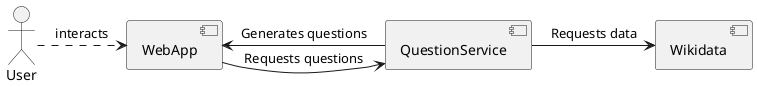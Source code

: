 @startuml BusinessContext

actor User
component  WebApp
component QuestionService
component Wikidata

User .right.> WebApp : interacts
WebApp -right-> QuestionService :  Requests questions
QuestionService -left-> WebApp : Generates questions
QuestionService -right-> Wikidata : Requests data

@enduml
